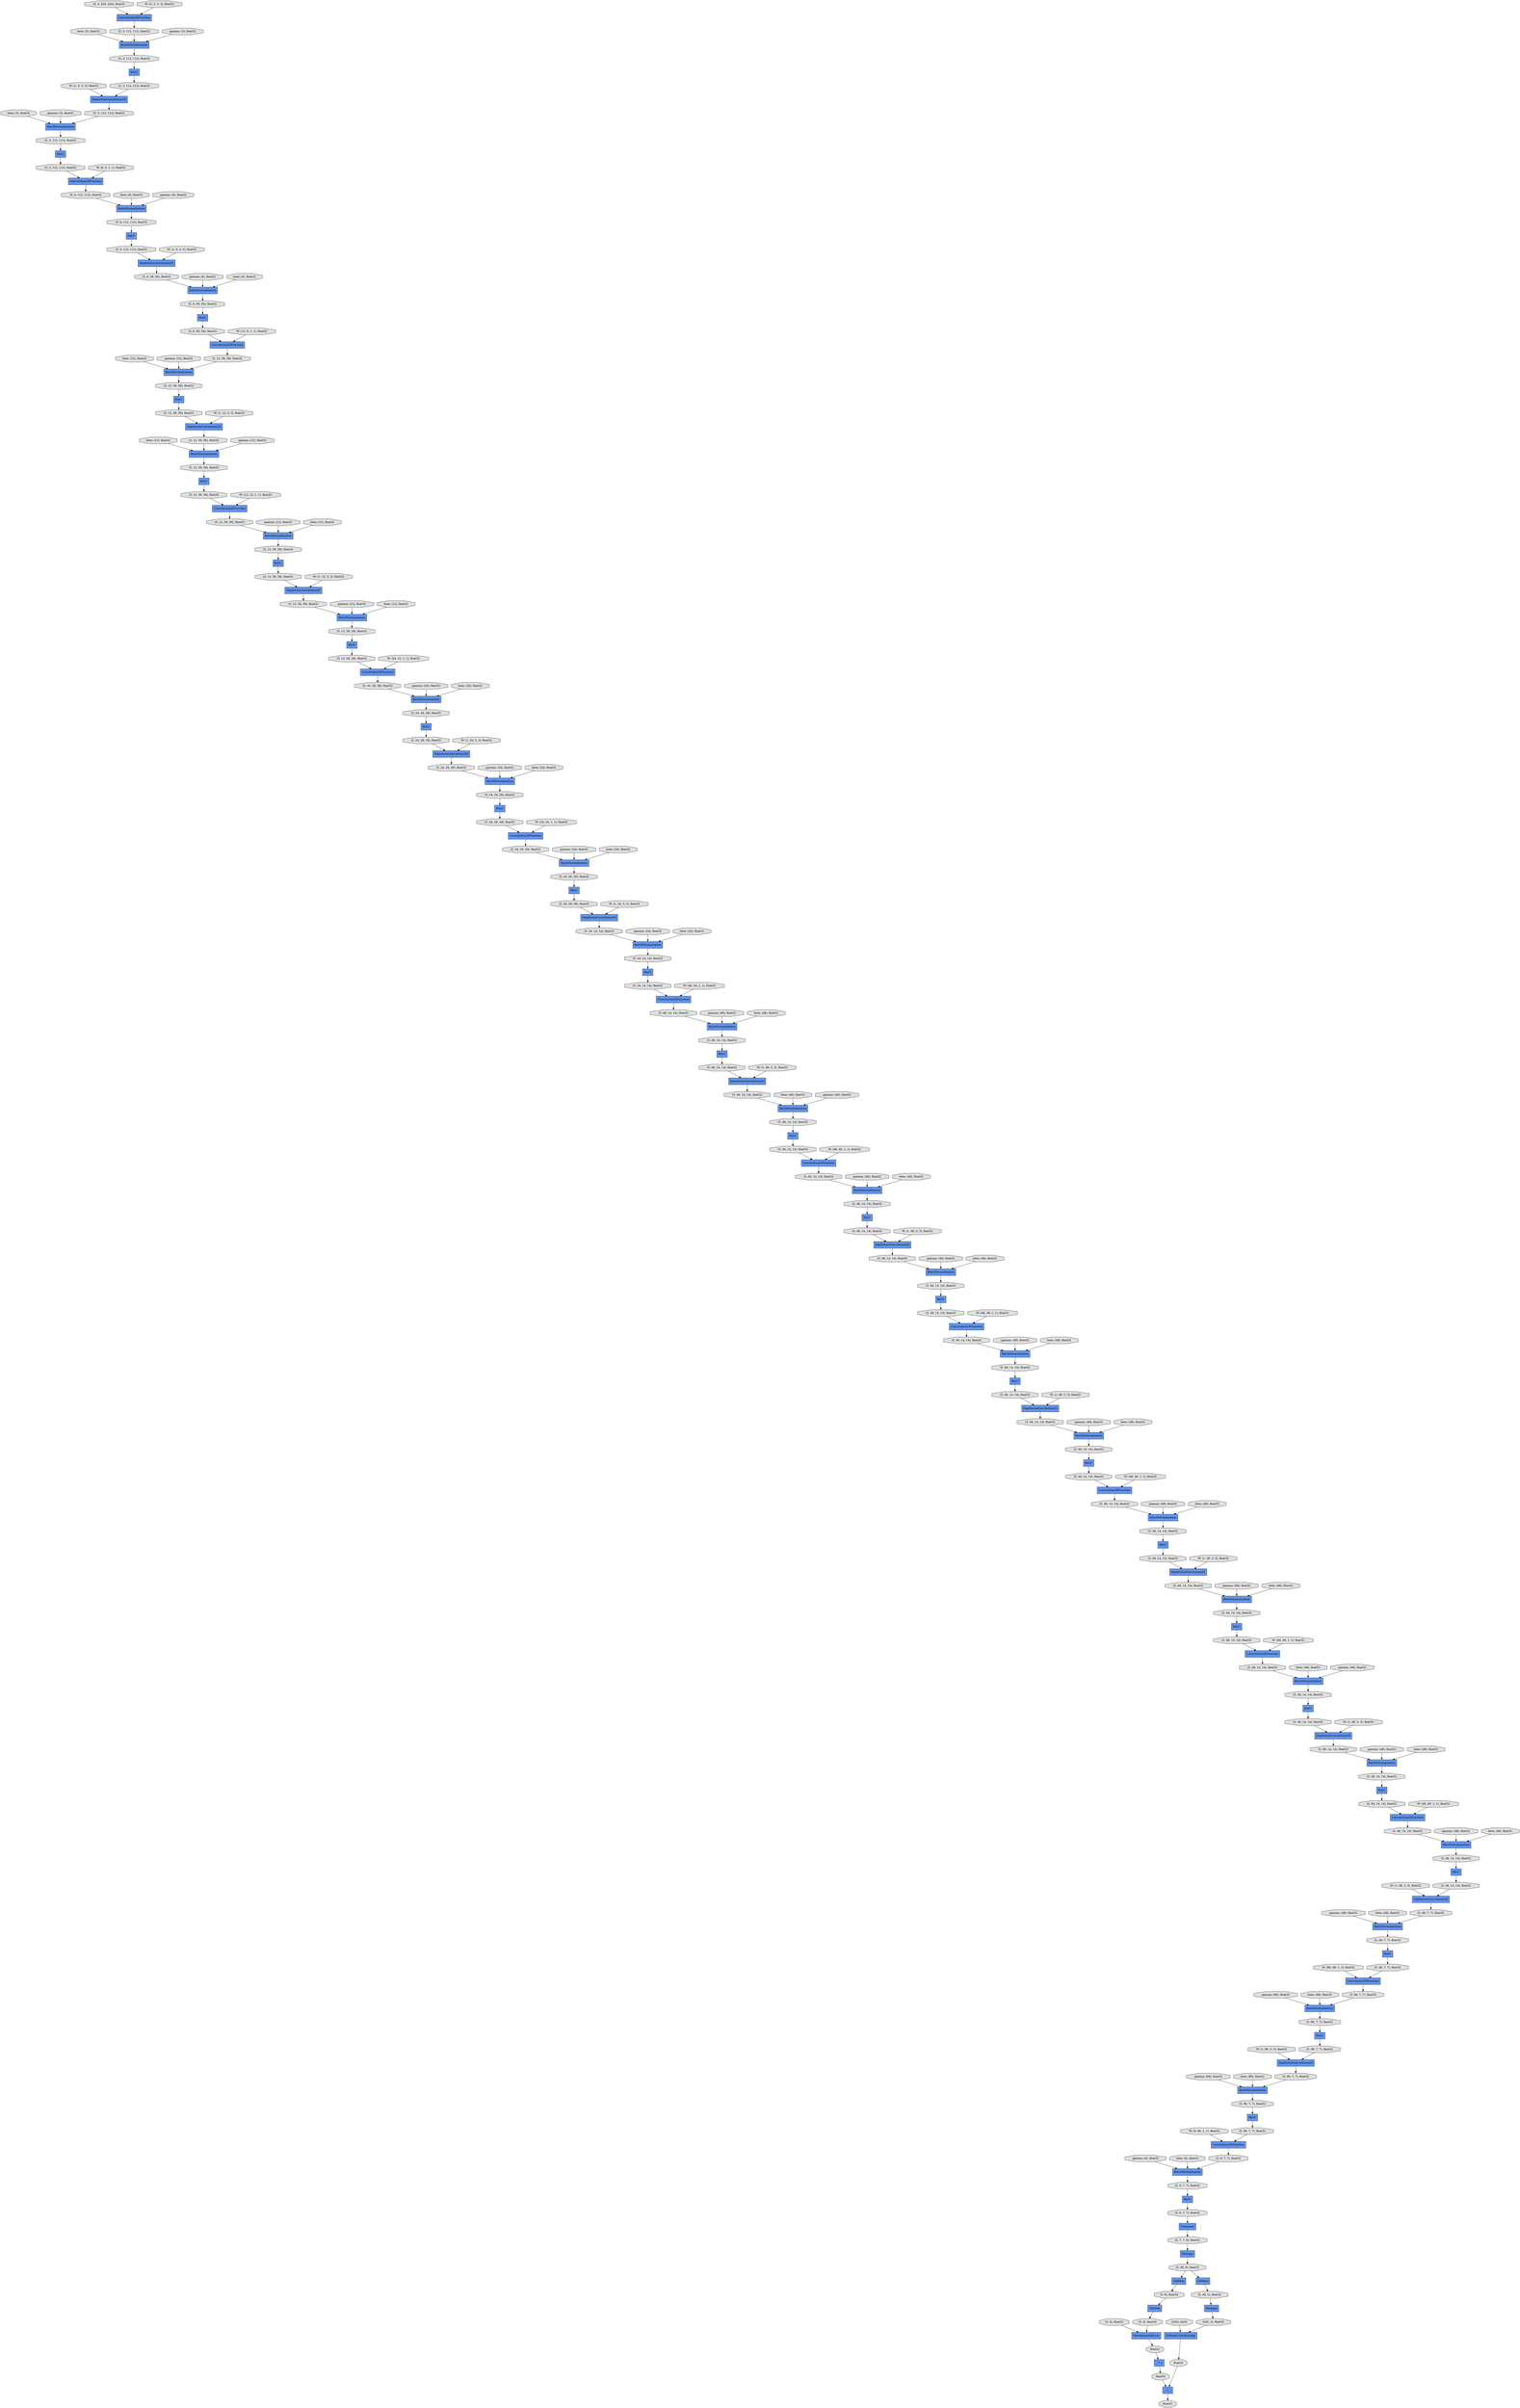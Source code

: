 digraph graphname{rankdir=TB;139846383771720 [fillcolor="#E0E0E0",label="(5, 48, 14, 14), float32",shape="octagon",style="filled"];139846574850120 [fillcolor="#6495ED",label="DepthwiseConvolution2D",shape="record",style="filled"];139846383771832 [fillcolor="#6495ED",label="BatchNormalization",shape="record",style="filled"];139846383747256 [fillcolor="#E0E0E0",label="(5, 48, 14, 14), float32",shape="octagon",style="filled"];139846574850232 [fillcolor="#E0E0E0",label="(5, 24, 28, 28), float32",shape="octagon",style="filled"];139846383730928 [fillcolor="#E0E0E0",label="(5, 48, 14, 14), float32",shape="octagon",style="filled"];139846574817520 [fillcolor="#6495ED",label="DepthwiseConvolution2D",shape="record",style="filled"];139846383747368 [fillcolor="#E0E0E0",label="(5, 48, 14, 14), float32",shape="octagon",style="filled"];139846383862112 [fillcolor="#E0E0E0",label="float32",shape="octagon",style="filled"];139846575432032 [fillcolor="#E0E0E0",label="gamma: (96), float32",shape="octagon",style="filled"];139846383731040 [fillcolor="#E0E0E0",label="(5, 48, 14, 14), float32",shape="octagon",style="filled"];139846383862168 [fillcolor="#6495ED",label="_ + _",shape="record",style="filled"];139846383747480 [fillcolor="#6495ED",label="BatchNormalization",shape="record",style="filled"];139846383731096 [fillcolor="#6495ED",label="ReLU",shape="record",style="filled"];139846574850456 [fillcolor="#E0E0E0",label="(5, 24, 28, 28), float32",shape="octagon",style="filled"];139846383731152 [fillcolor="#6495ED",label="BatchNormalization",shape="record",style="filled"];139846574817632 [fillcolor="#E0E0E0",label="(5, 12, 56, 56), float32",shape="octagon",style="filled"];139846574793056 [fillcolor="#6495ED",label="DepthwiseConvolution2D",shape="record",style="filled"];139846574793168 [fillcolor="#E0E0E0",label="(5, 3, 112, 112), float32",shape="octagon",style="filled"];139846383772224 [fillcolor="#E0E0E0",label="(5, 48, 14, 14), float32",shape="octagon",style="filled"];139846383731264 [fillcolor="#6495ED",label="BatchNormalization",shape="record",style="filled"];139846574850624 [fillcolor="#E0E0E0",label="(5, 24, 28, 28), float32",shape="octagon",style="filled"];139846383862392 [fillcolor="#E0E0E0",label="float32",shape="octagon",style="filled"];139846574850680 [fillcolor="#6495ED",label="ReLU",shape="record",style="filled"];139846574817856 [fillcolor="#E0E0E0",label="(5, 12, 56, 56), float32",shape="octagon",style="filled"];139846574850736 [fillcolor="#6495ED",label="BatchNormalization",shape="record",style="filled"];139846574793392 [fillcolor="#E0E0E0",label="(5, 6, 112, 112), float32",shape="octagon",style="filled"];139846576022192 [fillcolor="#E0E0E0",label="W: (1, 3, 3, 3), float32",shape="octagon",style="filled"];139846575432424 [fillcolor="#E0E0E0",label="beta: (96), float32",shape="octagon",style="filled"];139846574818024 [fillcolor="#E0E0E0",label="(5, 12, 56, 56), float32",shape="octagon",style="filled"];139846576022248 [fillcolor="#E0E0E0",label="beta: (3), float32",shape="octagon",style="filled"];139846383747872 [fillcolor="#E0E0E0",label="(5, 48, 14, 14), float32",shape="octagon",style="filled"];139846574850848 [fillcolor="#6495ED",label="BatchNormalization",shape="record",style="filled"];139846574818080 [fillcolor="#6495ED",label="ReLU",shape="record",style="filled"];139846383772504 [fillcolor="#E0E0E0",label="(5, 48, 7, 7), float32",shape="octagon",style="filled"];139846574818136 [fillcolor="#6495ED",label="BatchNormalization",shape="record",style="filled"];139846574793560 [fillcolor="#E0E0E0",label="(5, 6, 112, 112), float32",shape="octagon",style="filled"];139846383772560 [fillcolor="#6495ED",label="ReLU",shape="record",style="filled"];139846574793616 [fillcolor="#6495ED",label="ReLU",shape="record",style="filled"];139846383731656 [fillcolor="#E0E0E0",label="(5, 48, 14, 14), float32",shape="octagon",style="filled"];139846574818248 [fillcolor="#6495ED",label="BatchNormalization",shape="record",style="filled"];139846574793672 [fillcolor="#6495ED",label="BatchNormalization",shape="record",style="filled"];139846575432760 [fillcolor="#E0E0E0",label="W: (1, 96, 3, 3), float32",shape="octagon",style="filled"];139846383772728 [fillcolor="#E0E0E0",label="(5, 48, 7, 7), float32",shape="octagon",style="filled"];139846383748152 [fillcolor="#E0E0E0",label="(5, 48, 14, 14), float32",shape="octagon",style="filled"];139846574793784 [fillcolor="#6495ED",label="BatchNormalization",shape="record",style="filled"];139846383772784 [fillcolor="#6495ED",label="Convolution2DFunction",shape="record",style="filled"];139846383748208 [fillcolor="#6495ED",label="ReLU",shape="record",style="filled"];139846574851240 [fillcolor="#E0E0E0",label="(5, 24, 28, 28), float32",shape="octagon",style="filled"];139845074896040 [fillcolor="#E0E0E0",label="gamma: (12), float32",shape="octagon",style="filled"];139846574703784 [fillcolor="#6495ED",label="Convolution2DFunction",shape="record",style="filled"];139846383731936 [fillcolor="#E0E0E0",label="(5, 48, 14, 14), float32",shape="octagon",style="filled"];139846383748376 [fillcolor="#E0E0E0",label="(5, 48, 14, 14), float32",shape="octagon",style="filled"];139846383731992 [fillcolor="#6495ED",label="ReLU",shape="record",style="filled"];139846383748432 [fillcolor="#6495ED",label="Convolution2DFunction",shape="record",style="filled"];139846574818640 [fillcolor="#E0E0E0",label="(5, 12, 56, 56), float32",shape="octagon",style="filled"];139846574703952 [fillcolor="#6495ED",label="BatchNormalization",shape="record",style="filled"];139846383773064 [fillcolor="#6495ED",label="DepthwiseConvolution2D",shape="record",style="filled"];139846574704008 [fillcolor="#E0E0E0",label="(5, 3, 224, 224), float32",shape="octagon",style="filled"];139846383732160 [fillcolor="#E0E0E0",label="(5, 48, 14, 14), float32",shape="octagon",style="filled"];139846574851520 [fillcolor="#E0E0E0",label="(5, 24, 14, 14), float32",shape="octagon",style="filled"];139846574794176 [fillcolor="#E0E0E0",label="(5, 6, 112, 112), float32",shape="octagon",style="filled"];139846575433208 [fillcolor="#E0E0E0",label="gamma: (96), float32",shape="octagon",style="filled"];139846383773176 [fillcolor="#E0E0E0",label="(5, 48, 7, 7), float32",shape="octagon",style="filled"];139846383732216 [fillcolor="#6495ED",label="Convolution2DFunction",shape="record",style="filled"];139846574851576 [fillcolor="#6495ED",label="ReLU",shape="record",style="filled"];139845074896432 [fillcolor="#E0E0E0",label="W: (12, 12, 1, 1), float32",shape="octagon",style="filled"];139846576022976 [fillcolor="#E0E0E0",label="W: (1, 6, 3, 3), float32",shape="octagon",style="filled"];139846574704176 [fillcolor="#6495ED",label="DepthwiseConvolution2D",shape="record",style="filled"];139846383748712 [fillcolor="#6495ED",label="DepthwiseConvolution2D",shape="record",style="filled"];139846574818920 [fillcolor="#E0E0E0",label="(5, 12, 28, 28), float32",shape="octagon",style="filled"];139846574851744 [fillcolor="#E0E0E0",label="(5, 24, 14, 14), float32",shape="octagon",style="filled"];139846574818976 [fillcolor="#6495ED",label="ReLU",shape="record",style="filled"];139846574704288 [fillcolor="#6495ED",label="ReLU",shape="record",style="filled"];139846383773400 [fillcolor="#E0E0E0",label="(5, 96, 7, 7), float32",shape="octagon",style="filled"];139846383748824 [fillcolor="#E0E0E0",label="(5, 48, 14, 14), float32",shape="octagon",style="filled"];139846574851800 [fillcolor="#6495ED",label="Convolution2DFunction",shape="record",style="filled"];139845074896600 [fillcolor="#E0E0E0",label="beta: (12), float32",shape="octagon",style="filled"];139846383732496 [fillcolor="#6495ED",label="DepthwiseConvolution2D",shape="record",style="filled"];139846574794512 [fillcolor="#6495ED",label="ReLU",shape="record",style="filled"];139846574794456 [fillcolor="#E0E0E0",label="(5, 6, 56, 56), float32",shape="octagon",style="filled"];139846574819144 [fillcolor="#E0E0E0",label="(5, 12, 28, 28), float32",shape="octagon",style="filled"];139846576023312 [fillcolor="#E0E0E0",label="W: (6, 3, 1, 1), float32",shape="octagon",style="filled"];139846574704344 [fillcolor="#E0E0E0",label="(5, 3, 112, 112), float32",shape="octagon",style="filled"];139846383773568 [fillcolor="#E0E0E0",label="(5, 96, 7, 7), float32",shape="octagon",style="filled"];139846575433600 [fillcolor="#E0E0E0",label="beta: (96), float32",shape="octagon",style="filled"];139846383732608 [fillcolor="#E0E0E0",label="(5, 48, 14, 14), float32",shape="octagon",style="filled"];139846383749048 [fillcolor="#E0E0E0",label="(5, 48, 14, 14), float32",shape="octagon",style="filled"];139846383773624 [fillcolor="#6495ED",label="ReLU",shape="record",style="filled"];139846574819200 [fillcolor="#6495ED",label="Convolution2DFunction",shape="record",style="filled"];139846574794680 [fillcolor="#E0E0E0",label="(5, 6, 56, 56), float32",shape="octagon",style="filled"];139846383773680 [fillcolor="#6495ED",label="BatchNormalization",shape="record",style="filled"];139846574852080 [fillcolor="#6495ED",label="DepthwiseConvolution2D",shape="record",style="filled"];139846576007152 [fillcolor="#E0E0E0",label="beta: (12), float32",shape="octagon",style="filled"];139846383749160 [fillcolor="#E0E0E0",label="(5, 48, 14, 14), float32",shape="octagon",style="filled"];139846574794736 [fillcolor="#6495ED",label="Convolution2DFunction",shape="record",style="filled"];139846574704624 [fillcolor="#E0E0E0",label="(5, 3, 112, 112), float32",shape="octagon",style="filled"];139846383773792 [fillcolor="#6495ED",label="BatchNormalization",shape="record",style="filled"];139846383749216 [fillcolor="#6495ED",label="ReLU",shape="record",style="filled"];139846383732832 [fillcolor="#E0E0E0",label="(5, 48, 14, 14), float32",shape="octagon",style="filled"];139846575433880 [fillcolor="#E0E0E0",label="W: (6, 96, 1, 1), float32",shape="octagon",style="filled"];139846383749272 [fillcolor="#6495ED",label="BatchNormalization",shape="record",style="filled"];139846574852192 [fillcolor="#E0E0E0",label="(5, 24, 14, 14), float32",shape="octagon",style="filled"];139846574819480 [fillcolor="#6495ED",label="DepthwiseConvolution2D",shape="record",style="filled"];139846576023648 [fillcolor="#E0E0E0",label="gamma: (6), float32",shape="octagon",style="filled"];139846576023760 [fillcolor="#E0E0E0",label="beta: (6), float32",shape="octagon",style="filled"];139846383749384 [fillcolor="#6495ED",label="BatchNormalization",shape="record",style="filled"];139846383733000 [fillcolor="#E0E0E0",label="(5, 48, 14, 14), float32",shape="octagon",style="filled"];139846574819592 [fillcolor="#E0E0E0",label="(5, 12, 28, 28), float32",shape="octagon",style="filled"];139846574795016 [fillcolor="#6495ED",label="DepthwiseConvolution2D",shape="record",style="filled"];139846383733056 [fillcolor="#6495ED",label="ReLU",shape="record",style="filled"];139846574852416 [fillcolor="#E0E0E0",label="(5, 48, 14, 14), float32",shape="octagon",style="filled"];139846383774072 [fillcolor="#6495ED",label="Transpose",shape="record",style="filled"];139846383733112 [fillcolor="#6495ED",label="BatchNormalization",shape="record",style="filled"];139846574795128 [fillcolor="#E0E0E0",label="(5, 6, 56, 56), float32",shape="octagon",style="filled"];139846574852528 [fillcolor="#E0E0E0",label="(5, 48, 14, 14), float32",shape="octagon",style="filled"];139846574705072 [fillcolor="#E0E0E0",label="(5, 3, 112, 112), float32",shape="octagon",style="filled"];139846383774184 [fillcolor="#E0E0E0",label="(5, 96, 7, 7), float32",shape="octagon",style="filled"];139846383733224 [fillcolor="#6495ED",label="BatchNormalization",shape="record",style="filled"];139846574852584 [fillcolor="#6495ED",label="ReLU",shape="record",style="filled"];139846574819816 [fillcolor="#E0E0E0",label="(5, 24, 28, 28), float32",shape="octagon",style="filled"];139846574852640 [fillcolor="#6495ED",label="BatchNormalization",shape="record",style="filled"];139846576024096 [fillcolor="#E0E0E0",label="gamma: (6), float32",shape="octagon",style="filled"];139846575434328 [fillcolor="#E0E0E0",label="gamma: (6), float32",shape="octagon",style="filled"];139846574819928 [fillcolor="#E0E0E0",label="(5, 24, 28, 28), float32",shape="octagon",style="filled"];139846574795352 [fillcolor="#E0E0E0",label="(5, 12, 56, 56), float32",shape="octagon",style="filled"];139846576007768 [fillcolor="#E0E0E0",label="gamma: (12), float32",shape="octagon",style="filled"];139846383749776 [fillcolor="#E0E0E0",label="(5, 48, 14, 14), float32",shape="octagon",style="filled"];139846574852752 [fillcolor="#6495ED",label="BatchNormalization",shape="record",style="filled"];139846574819984 [fillcolor="#6495ED",label="ReLU",shape="record",style="filled"];139846574820040 [fillcolor="#6495ED",label="BatchNormalization",shape="record",style="filled"];139846574795464 [fillcolor="#E0E0E0",label="(5, 12, 56, 56), float32",shape="octagon",style="filled"];139846383774464 [fillcolor="#E0E0E0",label="(5, 96, 7, 7), float32",shape="octagon",style="filled"];139846574795520 [fillcolor="#6495ED",label="ReLU",shape="record",style="filled"];139846383774520 [fillcolor="#6495ED",label="ReLU",shape="record",style="filled"];139846574820152 [fillcolor="#6495ED",label="BatchNormalization",shape="record",style="filled"];139846574795576 [fillcolor="#6495ED",label="BatchNormalization",shape="record",style="filled"];139845928201016 [fillcolor="#E0E0E0",label="W: (3, 3, 3, 3), float32",shape="octagon",style="filled"];139846383733616 [fillcolor="#E0E0E0",label="(5, 48, 14, 14), float32",shape="octagon",style="filled"];139846383750056 [fillcolor="#E0E0E0",label="(5, 48, 14, 14), float32",shape="octagon",style="filled"];139846576008104 [fillcolor="#E0E0E0",label="W: (12, 6, 1, 1), float32",shape="octagon",style="filled"];139846575434720 [fillcolor="#E0E0E0",label="beta: (6), float32",shape="octagon",style="filled"];139846383774688 [fillcolor="#E0E0E0",label="(5, 96, 7, 7), float32",shape="octagon",style="filled"];139846383750112 [fillcolor="#6495ED",label="ReLU",shape="record",style="filled"];139846383774744 [fillcolor="#6495ED",label="Convolution2DFunction",shape="record",style="filled"];139846574853144 [fillcolor="#E0E0E0",label="(5, 48, 14, 14), float32",shape="octagon",style="filled"];139846576024544 [fillcolor="#E0E0E0",label="beta: (3), float32",shape="octagon",style="filled"];139846383750280 [fillcolor="#E0E0E0",label="(5, 48, 14, 14), float32",shape="octagon",style="filled"];139846383733896 [fillcolor="#E0E0E0",label="(5, 48, 14, 14), float32",shape="octagon",style="filled"];139846383750336 [fillcolor="#6495ED",label="Convolution2DFunction",shape="record",style="filled"];139846383733952 [fillcolor="#6495ED",label="ReLU",shape="record",style="filled"];139846574820544 [fillcolor="#E0E0E0",label="(5, 24, 28, 28), float32",shape="octagon",style="filled"];139846574853424 [fillcolor="#E0E0E0",label="(5, 48, 14, 14), float32",shape="octagon",style="filled"];139846574796080 [fillcolor="#E0E0E0",label="(5, 12, 56, 56), float32",shape="octagon",style="filled"];139846576008496 [fillcolor="#E0E0E0",label="W: (1, 12, 3, 3), float32",shape="octagon",style="filled"];139846383734120 [fillcolor="#E0E0E0",label="(5, 48, 14, 14), float32",shape="octagon",style="filled"];139846574853480 [fillcolor="#6495ED",label="ReLU",shape="record",style="filled"];139846576024936 [fillcolor="#E0E0E0",label="gamma: (3), float32",shape="octagon",style="filled"];139846383775136 [fillcolor="#E0E0E0",label="(5, 96, 7, 7), float32",shape="octagon",style="filled"];139846383734176 [fillcolor="#6495ED",label="Convolution2DFunction",shape="record",style="filled"];139846574796192 [fillcolor="#6495ED",label="BatchNormalization",shape="record",style="filled"];139846383750616 [fillcolor="#6495ED",label="DepthwiseConvolution2D",shape="record",style="filled"];139846574820824 [fillcolor="#E0E0E0",label="(5, 24, 28, 28), float32",shape="octagon",style="filled"];139846574706136 [fillcolor="#6495ED",label="BatchNormalization",shape="record",style="filled"];139846574853648 [fillcolor="#E0E0E0",label="(5, 48, 14, 14), float32",shape="octagon",style="filled"];139846574820880 [fillcolor="#6495ED",label="ReLU",shape="record",style="filled"];139846383750728 [fillcolor="#E0E0E0",label="(5, 48, 14, 14), float32",shape="octagon",style="filled"];139846574853704 [fillcolor="#6495ED",label="Convolution2DFunction",shape="record",style="filled"];139846383775360 [fillcolor="#E0E0E0",label="(5, 6, 7, 7), float32",shape="octagon",style="filled"];139846574796416 [fillcolor="#E0E0E0",label="(5, 12, 56, 56), float32",shape="octagon",style="filled"];139846576008832 [fillcolor="#E0E0E0",label="beta: (6), float32",shape="octagon",style="filled"];139846383734456 [fillcolor="#6495ED",label="DepthwiseConvolution2D",shape="record",style="filled"];139846574821048 [fillcolor="#E0E0E0",label="(5, 24, 28, 28), float32",shape="octagon",style="filled"];139846574796472 [fillcolor="#6495ED",label="ReLU",shape="record",style="filled"];139846383775472 [fillcolor="#E0E0E0",label="(5, 6, 7, 7), float32",shape="octagon",style="filled"];139846574821104 [fillcolor="#6495ED",label="Convolution2DFunction",shape="record",style="filled"];139846574706416 [fillcolor="#E0E0E0",label="(5, 3, 112, 112), float32",shape="octagon",style="filled"];139846383775528 [fillcolor="#6495ED",label="ReLU",shape="record",style="filled"];139846383734568 [fillcolor="#E0E0E0",label="(5, 48, 14, 14), float32",shape="octagon",style="filled"];139846576009000 [fillcolor="#E0E0E0",label="gamma: (12), float32",shape="octagon",style="filled"];139846574706472 [fillcolor="#6495ED",label="ReLU",shape="record",style="filled"];139846383775584 [fillcolor="#6495ED",label="BatchNormalization",shape="record",style="filled"];139846383751008 [fillcolor="#E0E0E0",label="(5, 48, 14, 14), float32",shape="octagon",style="filled"];139846574853984 [fillcolor="#6495ED",label="DepthwiseConvolution2D",shape="record",style="filled"];139846383751064 [fillcolor="#6495ED",label="ReLU",shape="record",style="filled"];139846383734680 [fillcolor="#6495ED",label="ReLU",shape="record",style="filled"];139846574796696 [fillcolor="#6495ED",label="Convolution2DFunction",shape="record",style="filled"];139846574796640 [fillcolor="#E0E0E0",label="(5, 12, 56, 56), float32",shape="octagon",style="filled"];139846383751120 [fillcolor="#6495ED",label="BatchNormalization",shape="record",style="filled"];139846383775696 [fillcolor="#E0E0E0",label="(5, 7, 7, 6), float32",shape="octagon",style="filled"];139846383734736 [fillcolor="#6495ED",label="BatchNormalization",shape="record",style="filled"];139846574854096 [fillcolor="#E0E0E0",label="(5, 48, 14, 14), float32",shape="octagon",style="filled"];139846574706584 [fillcolor="#6495ED",label="Convolution2DFunction",shape="record",style="filled"];139846575411384 [fillcolor="#E0E0E0",label="beta: (48), float32",shape="octagon",style="filled"];139846575902960 [fillcolor="#E0E0E0",label="beta: (48), float32",shape="octagon",style="filled"];139846575886576 [fillcolor="#E0E0E0",label="beta: (12), float32",shape="octagon",style="filled"];139846383800616 [fillcolor="#6495ED",label="Reshape",shape="record",style="filled"];139846576025384 [fillcolor="#E0E0E0",label="gamma: (3), float32",shape="octagon",style="filled"];139846574706528 [fillcolor="#E0E0E0",label="(5, 3, 112, 112), float32",shape="octagon",style="filled"];139846383800728 [fillcolor="#E0E0E0",label="(5, 6, 7, 7), float32",shape="octagon",style="filled"];139846575919512 [fillcolor="#E0E0E0",label="gamma: (48), float32",shape="octagon",style="filled"];139846575804824 [fillcolor="#E0E0E0",label="gamma: (24), float32",shape="octagon",style="filled"];139846575411720 [fillcolor="#E0E0E0",label="W: (1, 48, 3, 3), float32",shape="octagon",style="filled"];139846575903240 [fillcolor="#E0E0E0",label="W: (48, 48, 1, 1), float32",shape="octagon",style="filled"];139846575886912 [fillcolor="#E0E0E0",label="W: (1, 12, 3, 3), float32",shape="octagon",style="filled"];139846383801008 [fillcolor="#E0E0E0",label="(5, 49, 6), float32",shape="octagon",style="filled"];139846575890328 [fillcolor="#E0E0E0",label="W: (24, 24, 1, 1), float32",shape="octagon",style="filled"];139846383801064 [fillcolor="#6495ED",label="GetItem",shape="record",style="filled"];139846575919904 [fillcolor="#E0E0E0",label="beta: (48), float32",shape="octagon",style="filled"];139846575805216 [fillcolor="#E0E0E0",label="beta: (24), float32",shape="octagon",style="filled"];139846383801176 [fillcolor="#6495ED",label="Reshape",shape="record",style="filled"];139846575412168 [fillcolor="#E0E0E0",label="gamma: (48), float32",shape="octagon",style="filled"];139846575903688 [fillcolor="#E0E0E0",label="gamma: (48), float32",shape="octagon",style="filled"];139846575887360 [fillcolor="#E0E0E0",label="gamma: (12), float32",shape="octagon",style="filled"];139846383801400 [fillcolor="#E0E0E0",label="(5, 49, 2), float32",shape="octagon",style="filled"];139846575920184 [fillcolor="#E0E0E0",label="W: (48, 48, 1, 1), float32",shape="octagon",style="filled"];139846575805552 [fillcolor="#E0E0E0",label="W: (1, 24, 3, 3), float32",shape="octagon",style="filled"];139846383801624 [fillcolor="#6495ED",label="SoftmaxCrossEntropy",shape="record",style="filled"];139846575412560 [fillcolor="#E0E0E0",label="beta: (48), float32",shape="octagon",style="filled"];139846575904080 [fillcolor="#E0E0E0",label="beta: (48), float32",shape="octagon",style="filled"];139846383801736 [fillcolor="#E0E0E0",label="(245, 2), float32",shape="octagon",style="filled"];139846575887752 [fillcolor="#E0E0E0",label="beta: (12), float32",shape="octagon",style="filled"];139846575920632 [fillcolor="#E0E0E0",label="gamma: (48), float32",shape="octagon",style="filled"];139846383801904 [fillcolor="#E0E0E0",label="(245), int32",shape="octagon",style="filled"];139846575806000 [fillcolor="#E0E0E0",label="gamma: (24), float32",shape="octagon",style="filled"];139846575412840 [fillcolor="#E0E0E0",label="W: (48, 48, 1, 1), float32",shape="octagon",style="filled"];139846575904416 [fillcolor="#E0E0E0",label="W: (1, 48, 3, 3), float32",shape="octagon",style="filled"];139846575888032 [fillcolor="#E0E0E0",label="W: (24, 12, 1, 1), float32",shape="octagon",style="filled"];139846575921024 [fillcolor="#E0E0E0",label="beta: (48), float32",shape="octagon",style="filled"];139846575806392 [fillcolor="#E0E0E0",label="beta: (24), float32",shape="octagon",style="filled"];139846653810728 [fillcolor="#6495ED",label="GetItem",shape="record",style="filled"];139846575413288 [fillcolor="#E0E0E0",label="gamma: (48), float32",shape="octagon",style="filled"];139846575904864 [fillcolor="#E0E0E0",label="gamma: (48), float32",shape="octagon",style="filled"];139846575888480 [fillcolor="#E0E0E0",label="gamma: (24), float32",shape="octagon",style="filled"];139846383802520 [fillcolor="#E0E0E0",label="float32",shape="octagon",style="filled"];139846575921360 [fillcolor="#E0E0E0",label="W: (1, 48, 3, 3), float32",shape="octagon",style="filled"];139846575806672 [fillcolor="#E0E0E0",label="W: (48, 24, 1, 1), float32",shape="octagon",style="filled"];139846575413680 [fillcolor="#E0E0E0",label="beta: (48), float32",shape="octagon",style="filled"];139846575905256 [fillcolor="#E0E0E0",label="beta: (48), float32",shape="octagon",style="filled"];139846575888872 [fillcolor="#E0E0E0",label="beta: (24), float32",shape="octagon",style="filled"];139846575921808 [fillcolor="#E0E0E0",label="gamma: (48), float32",shape="octagon",style="filled"];139846575807120 [fillcolor="#E0E0E0",label="gamma: (48), float32",shape="octagon",style="filled"];139846575414016 [fillcolor="#E0E0E0",label="W: (1, 48, 3, 3), float32",shape="octagon",style="filled"];139846575905536 [fillcolor="#E0E0E0",label="W: (48, 48, 1, 1), float32",shape="octagon",style="filled"];139846575889208 [fillcolor="#E0E0E0",label="W: (1, 24, 3, 3), float32",shape="octagon",style="filled"];139846383803416 [fillcolor="#6495ED",label="GetItem",shape="record",style="filled"];139846575922200 [fillcolor="#E0E0E0",label="beta: (48), float32",shape="octagon",style="filled"];139846575807512 [fillcolor="#E0E0E0",label="beta: (48), float32",shape="octagon",style="filled"];139846575414464 [fillcolor="#E0E0E0",label="gamma: (48), float32",shape="octagon",style="filled"];139846575905984 [fillcolor="#E0E0E0",label="gamma: (48), float32",shape="octagon",style="filled"];139846575889656 [fillcolor="#E0E0E0",label="gamma: (24), float32",shape="octagon",style="filled"];139846383803696 [fillcolor="#E0E0E0",label="(5, 6), float32",shape="octagon",style="filled"];139846575922480 [fillcolor="#E0E0E0",label="W: (48, 48, 1, 1), float32",shape="octagon",style="filled"];139846575807848 [fillcolor="#E0E0E0",label="W: (1, 48, 3, 3), float32",shape="octagon",style="filled"];139846383803976 [fillcolor="#E0E0E0",label="(5, 4), float32",shape="octagon",style="filled"];139846575414856 [fillcolor="#E0E0E0",label="beta: (48), float32",shape="octagon",style="filled"];139846575906376 [fillcolor="#E0E0E0",label="beta: (48), float32",shape="octagon",style="filled"];139846383804032 [fillcolor="#6495ED",label="_ * 1",shape="record",style="filled"];139846575890048 [fillcolor="#E0E0E0",label="beta: (24), float32",shape="octagon",style="filled"];139846383804088 [fillcolor="#E0E0E0",label="(5, 4), float32",shape="octagon",style="filled"];139846383804144 [fillcolor="#6495ED",label="MeanSquaredError",shape="record",style="filled"];139846575922928 [fillcolor="#E0E0E0",label="gamma: (48), float32",shape="octagon",style="filled"];139846575808296 [fillcolor="#E0E0E0",label="gamma: (48), float32",shape="octagon",style="filled"];139846575415136 [fillcolor="#E0E0E0",label="W: (96, 48, 1, 1), float32",shape="octagon",style="filled"];139846575906712 [fillcolor="#E0E0E0",label="W: (1, 48, 3, 3), float32",shape="octagon",style="filled"];139846383804368 [fillcolor="#E0E0E0",label="float32",shape="octagon",style="filled"];139846574852584 -> 139846574853144;139846575889208 -> 139846574819480;139846574819816 -> 139846574819984;139846574795016 -> 139846574796416;139846383772784 -> 139846383773568;139846575434720 -> 139846383775584;139846383733896 -> 139846383733224;139846574794512 -> 139846574795128;139846574850736 -> 139846574850456;139846574793784 -> 139846574794680;139846574705072 -> 139846574704176;139846383734176 -> 139846383747368;139846383772728 -> 139846383772560;139846575432424 -> 139846383773680;139846575919512 -> 139846383733224;139846575906712 -> 139846383732496;139846383801008 -> 139846653810728;139846383732216 -> 139846383733000;139846383771832 -> 139846383772728;139846574819200 -> 139846574819928;139846575805552 -> 139846574850120;139846574794736 -> 139846574795464;139846574821048 -> 139846574820880;139846575808296 -> 139846574852752;139846575434328 -> 139846383775584;139846575905984 -> 139846383733112;139846574795520 -> 139846574796080;139846575921808 -> 139846383747480;139846383731096 -> 139846383731656;139846574793616 -> 139846574794176;139846383772224 -> 139846383750616;139846574817632 -> 139846574796696;139845074896432 -> 139846574796696;139846383775528 -> 139846383800728;139846575905536 -> 139846383732216;139846574818976 -> 139846574819592;139846574817856 -> 139846574818080;139846575411384 -> 139846383749272;139846383748432 -> 139846383749160;139846574819480 -> 139846574820824;139846575888032 -> 139846574819200;139846576023312 -> 139846574706584;139846383773624 -> 139846383774184;139846575412560 -> 139846383749384;139846575922928 -> 139846383749272;139846574796640 -> 139846574796472;139846383747256 -> 139846383734680;139846383862112 -> 139846383862168;139846383749216 -> 139846383749776;139846383772560 -> 139846383773176;139846575807120 -> 139846574852640;139846575887752 -> 139846574818248;139846574852640 -> 139846574852416;139846383773400 -> 139846383773624;139846576008104 -> 139846574794736;139846575411720 -> 139846383748712;139846575806000 -> 139846574850848;139846576023760 -> 139846574793672;139846574706528 -> 139846574706472;139846383775360 -> 139846383775528;139846575412840 -> 139846383750336;139846574852528 -> 139846574852640;139846574793392 -> 139846574793616;139846383775472 -> 139846383775584;139846383733056 -> 139846383733616;139846574853648 -> 139846574853480;139846576007152 -> 139846574795576;139846575886912 -> 139846574817520;139846383773064 -> 139846383774464;139846383734456 -> 139846383748152;139846383731992 -> 139846383732608;139846574704288 -> 139846574705072;139846574820040 -> 139846574819816;139846383801008 -> 139846383801064;139846383800728 -> 139846383774072;139846575920632 -> 139846383734736;139846574818640 -> 139846574817520;139846383747480 -> 139846383748376;139846576024096 -> 139846574793672;139846574796080 -> 139846574795016;139846383731936 -> 139846383731264;139846576008496 -> 139846574795016;139846575904080 -> 139846383731152;139846383803416 -> 139846383803976;139846574821104 -> 139846574850624;139846574818080 -> 139846574818640;139846575919904 -> 139846383733224;139846575805216 -> 139846574850736;139846574819592 -> 139846574819200;139846575414856 -> 139846383771832;139846575922480 -> 139846383748432;139846575887360 -> 139846574818248;139846574704008 -> 139846574703784;139846575433208 -> 139846383773792;139846574853424 -> 139846574852752;139846574851576 -> 139846574852192;139846575433880 -> 139846383774744;139846383730928 -> 139846383731096;139846574794456 -> 139846574793784;139846383804032 -> 139846383862112;139846383748208 -> 139846383748824;139846575886576 -> 139846574818136;139846574794176 -> 139846574793056;139846576022976 -> 139846574793056;139846383733224 -> 139846383734120;139846575890048 -> 139846574820152;139846383773680 -> 139846383773400;139846574818248 -> 139846574819144;139846574818136 -> 139846574817856;139846383731040 -> 139846383731152;139846575902960 -> 139846574852752;139846574706472 -> 139846574793168;139846574706584 -> 139846574793560;139846574703952 -> 139846574704624;139846383748712 -> 139846383750056;139846576022248 -> 139846574703952;139846383801176 -> 139846383801736;139846383773568 -> 139846383773680;139846574819984 -> 139846574820544;139846575888872 -> 139846574820040;139846383773176 -> 139846383772784;139846383804368 -> 139846383804032;139846383734120 -> 139846383733952;139846574795464 -> 139846574795576;139846574795576 -> 139846574795352;139846383732832 -> 139846383733056;139846383775584 -> 139846383775360;139846574853480 -> 139846574854096;139846383804088 -> 139846383804144;139846574793168 -> 139846574706584;139846383803696 -> 139846383803416;139846383747872 -> 139846383734456;139846574820880 -> 139846574850232;139846574796416 -> 139846574796192;139846576025384 -> 139846574703952;139846576008832 -> 139846574793784;139846574851240 -> 139846574850120;139846383801736 -> 139846383801624;139846574818920 -> 139846574818248;139846574796472 -> 139846574817632;139846574706136 -> 139846574706528;139846383747368 -> 139846383734736;139846575906376 -> 139846383733112;139846574817520 -> 139846574818920;139846575414464 -> 139846383771832;139846574852192 -> 139846574851800;139846383750112 -> 139846383750728;139846383802520 -> 139846383862168;139846574704624 -> 139846574704288;139846575432760 -> 139846383773064;139846383774464 -> 139846383773792;139846575413288 -> 139846383751120;139846383732496 -> 139846383733896;139846575921024 -> 139846383734736;139846383731264 -> 139846383732160;139846575804824 -> 139846574850736;139846574795352 -> 139846574795520;139846575903688 -> 139846383731152;139846575433600 -> 139846383773792;139846383803976 -> 139846383804144;139845074896600 -> 139846574796192;139846574852416 -> 139846574852584;139846576024544 -> 139846574706136;139846383773792 -> 139846383774688;139846383734736 -> 139846383747256;139846383734568 -> 139846383734176;139846576009000 -> 139846574796192;139846574818024 -> 139846574818136;139846575888480 -> 139846574820040;139846383801904 -> 139846383801624;139846575904416 -> 139846574853984;139846575807848 -> 139846574852080;139846383732608 -> 139846383732216;139846574853144 -> 139846574852080;139846575807512 -> 139846574852640;139846574852752 -> 139846574853648;139846574796192 -> 139846574796640;139846574853984 -> 139846383731936;139846576007768 -> 139846574795576;139846574796696 -> 139846574818024;139846576024936 -> 139846574706136;139846383801064 -> 139846383801400;139846574854096 -> 139846574853704;139846383800616 -> 139846383801008;139846574820544 -> 139846574819480;139846383732160 -> 139846383731992;139846574795128 -> 139846574794736;139846383775136 -> 139846383774744;139846575412168 -> 139846383749384;139846383733616 -> 139846383732496;139846574793056 -> 139846574794456;139846574819928 -> 139846574820040;139846574703784 -> 139846574704344;139846383749048 -> 139846383749216;139845074896040 -> 139846574818136;139846383771720 -> 139846383751064;139846383774688 -> 139846383774520;139846575905256 -> 139846383731264;139846383751120 -> 139846383771720;139846383750336 -> 139846383751008;139846574850120 -> 139846574851520;139846383775696 -> 139846383800616;139846383748376 -> 139846383748208;139846574793560 -> 139846574793672;139846575414016 -> 139846383750616;139846383731656 -> 139846574853984;139846383804144 -> 139846383804368;139846574850680 -> 139846574851240;139845928201016 -> 139846574703784;139846383749776 -> 139846383748712;139846574850624 -> 139846574850736;139846575921360 -> 139846383734456;139846575904864 -> 139846383731264;139846574851520 -> 139846574850848;139846383801624 -> 139846383802520;139846383751064 -> 139846383772224;139846383749160 -> 139846383749272;139846574820824 -> 139846574820152;139846574852080 -> 139846574853424;139846574793672 -> 139846574793392;139846383774072 -> 139846383775696;139846383749384 -> 139846383750280;139846576022192 -> 139846574704176;139846383862168 -> 139846383862392;139846383801400 -> 139846383801176;139846383750280 -> 139846383750112;139846574850456 -> 139846574850680;139846383750728 -> 139846383750336;139846575890328 -> 139846574821104;139846575903240 -> 139846574853704;139846383750056 -> 139846383749384;139846383733112 -> 139846383732832;139846575889656 -> 139846574820152;139846383748824 -> 139846383748432;139846574704344 -> 139846574703952;139846575413680 -> 139846383751120;139846574704176 -> 139846574706416;139846383749272 -> 139846383749048;139846383748152 -> 139846383747480;139846383734680 -> 139846383747872;139846383733000 -> 139846383733112;139846574851800 -> 139846574852528;139846574819144 -> 139846574818976;139846574794680 -> 139846574794512;139846575415136 -> 139846383772784;139846383751008 -> 139846383751120;139846574850232 -> 139846574821104;139846575920184 -> 139846383734176;139846383731152 -> 139846383730928;139846574820152 -> 139846574821048;139846574850848 -> 139846574851744;139846574851744 -> 139846574851576;139846653810728 -> 139846383803696;139846575922200 -> 139846383747480;139846575806672 -> 139846574851800;139846383774520 -> 139846383775136;139846575806392 -> 139846574850848;139846383750616 -> 139846383772504;139846383774744 -> 139846383775472;139846576023648 -> 139846574793784;139846383733952 -> 139846383734568;139846574706416 -> 139846574706136;139846574853704 -> 139846383731040;139846383772504 -> 139846383771832;139846575432032 -> 139846383773680;139846383774184 -> 139846383773064;}